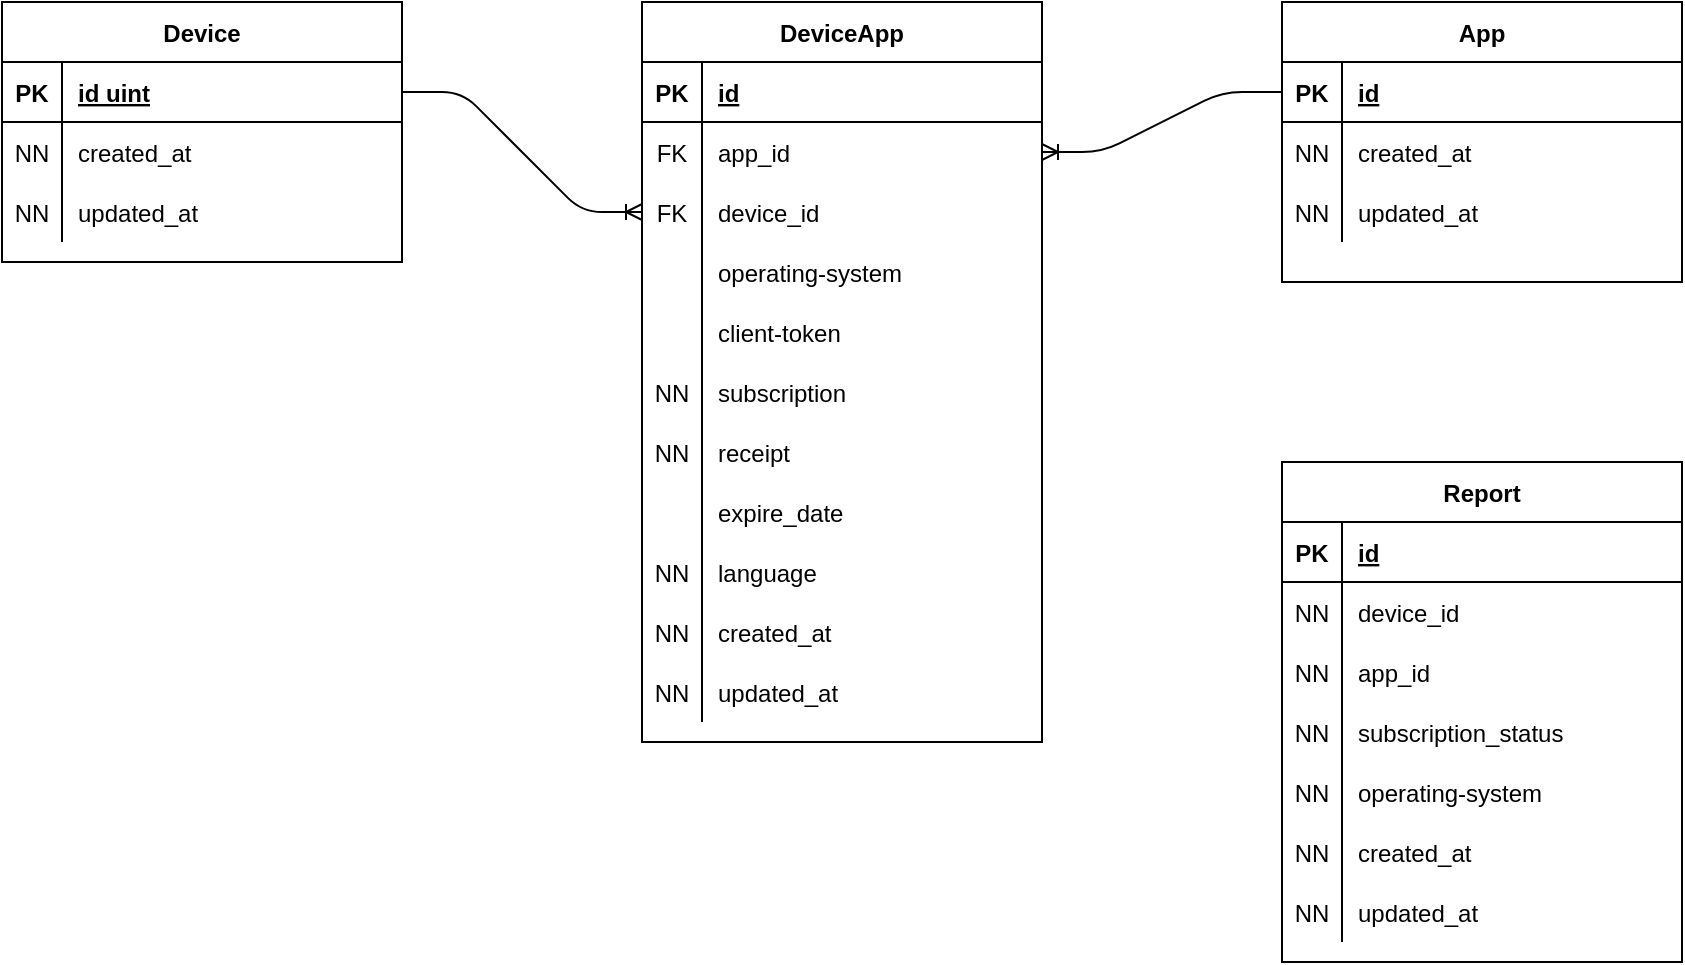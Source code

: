<mxfile version="16.6.2" type="device"><diagram id="R2lEEEUBdFMjLlhIrx00" name="Page-1"><mxGraphModel dx="1422" dy="754" grid="1" gridSize="10" guides="1" tooltips="1" connect="1" arrows="1" fold="1" page="1" pageScale="1" pageWidth="1600" pageHeight="1200" math="0" shadow="0" extFonts="Permanent Marker^https://fonts.googleapis.com/css?family=Permanent+Marker"><root><mxCell id="0"/><mxCell id="1" parent="0"/><mxCell id="C-vyLk0tnHw3VtMMgP7b-23" value="App" style="shape=table;startSize=30;container=1;collapsible=1;childLayout=tableLayout;fixedRows=1;rowLines=0;fontStyle=1;align=center;resizeLast=1;" parent="1" vertex="1"><mxGeometry x="720" y="40" width="200" height="140" as="geometry"/></mxCell><mxCell id="C-vyLk0tnHw3VtMMgP7b-24" value="" style="shape=partialRectangle;collapsible=0;dropTarget=0;pointerEvents=0;fillColor=none;points=[[0,0.5],[1,0.5]];portConstraint=eastwest;top=0;left=0;right=0;bottom=1;" parent="C-vyLk0tnHw3VtMMgP7b-23" vertex="1"><mxGeometry y="30" width="200" height="30" as="geometry"/></mxCell><mxCell id="C-vyLk0tnHw3VtMMgP7b-25" value="PK" style="shape=partialRectangle;overflow=hidden;connectable=0;fillColor=none;top=0;left=0;bottom=0;right=0;fontStyle=1;" parent="C-vyLk0tnHw3VtMMgP7b-24" vertex="1"><mxGeometry width="30" height="30" as="geometry"><mxRectangle width="30" height="30" as="alternateBounds"/></mxGeometry></mxCell><mxCell id="C-vyLk0tnHw3VtMMgP7b-26" value="id" style="shape=partialRectangle;overflow=hidden;connectable=0;fillColor=none;top=0;left=0;bottom=0;right=0;align=left;spacingLeft=6;fontStyle=5;" parent="C-vyLk0tnHw3VtMMgP7b-24" vertex="1"><mxGeometry x="30" width="170" height="30" as="geometry"><mxRectangle width="170" height="30" as="alternateBounds"/></mxGeometry></mxCell><mxCell id="i854KI01li8bZVLdVBjJ-46" value="" style="shape=partialRectangle;collapsible=0;dropTarget=0;pointerEvents=0;fillColor=none;points=[[0,0.5],[1,0.5]];portConstraint=eastwest;top=0;left=0;right=0;bottom=0;" parent="C-vyLk0tnHw3VtMMgP7b-23" vertex="1"><mxGeometry y="60" width="200" height="30" as="geometry"/></mxCell><mxCell id="i854KI01li8bZVLdVBjJ-47" value="NN" style="shape=partialRectangle;overflow=hidden;connectable=0;fillColor=none;top=0;left=0;bottom=0;right=0;" parent="i854KI01li8bZVLdVBjJ-46" vertex="1"><mxGeometry width="30" height="30" as="geometry"><mxRectangle width="30" height="30" as="alternateBounds"/></mxGeometry></mxCell><mxCell id="i854KI01li8bZVLdVBjJ-48" value="created_at" style="shape=partialRectangle;overflow=hidden;connectable=0;fillColor=none;top=0;left=0;bottom=0;right=0;align=left;spacingLeft=6;" parent="i854KI01li8bZVLdVBjJ-46" vertex="1"><mxGeometry x="30" width="170" height="30" as="geometry"><mxRectangle width="170" height="30" as="alternateBounds"/></mxGeometry></mxCell><mxCell id="i854KI01li8bZVLdVBjJ-83" value="" style="shape=partialRectangle;collapsible=0;dropTarget=0;pointerEvents=0;fillColor=none;points=[[0,0.5],[1,0.5]];portConstraint=eastwest;top=0;left=0;right=0;bottom=0;" parent="C-vyLk0tnHw3VtMMgP7b-23" vertex="1"><mxGeometry y="90" width="200" height="30" as="geometry"/></mxCell><mxCell id="i854KI01li8bZVLdVBjJ-84" value="NN" style="shape=partialRectangle;overflow=hidden;connectable=0;fillColor=none;top=0;left=0;bottom=0;right=0;" parent="i854KI01li8bZVLdVBjJ-83" vertex="1"><mxGeometry width="30" height="30" as="geometry"><mxRectangle width="30" height="30" as="alternateBounds"/></mxGeometry></mxCell><mxCell id="i854KI01li8bZVLdVBjJ-85" value="updated_at" style="shape=partialRectangle;overflow=hidden;connectable=0;fillColor=none;top=0;left=0;bottom=0;right=0;align=left;spacingLeft=6;" parent="i854KI01li8bZVLdVBjJ-83" vertex="1"><mxGeometry x="30" width="170" height="30" as="geometry"><mxRectangle width="170" height="30" as="alternateBounds"/></mxGeometry></mxCell><mxCell id="i854KI01li8bZVLdVBjJ-157" value="" style="edgeStyle=entityRelationEdgeStyle;endArrow=ERoneToMany;startArrow=none;endFill=0;startFill=0;" parent="1" source="C-vyLk0tnHw3VtMMgP7b-24" target="i854KI01li8bZVLdVBjJ-277" edge="1"><mxGeometry width="100" height="100" relative="1" as="geometry"><mxPoint x="310" y="165" as="sourcePoint"/><mxPoint x="460" y="205" as="targetPoint"/></mxGeometry></mxCell><mxCell id="i854KI01li8bZVLdVBjJ-273" value="DeviceApp" style="shape=table;startSize=30;container=1;collapsible=1;childLayout=tableLayout;fixedRows=1;rowLines=0;fontStyle=1;align=center;resizeLast=1;" parent="1" vertex="1"><mxGeometry x="400" y="40" width="200" height="370" as="geometry"/></mxCell><mxCell id="i854KI01li8bZVLdVBjJ-274" value="" style="shape=partialRectangle;collapsible=0;dropTarget=0;pointerEvents=0;fillColor=none;points=[[0,0.5],[1,0.5]];portConstraint=eastwest;top=0;left=0;right=0;bottom=1;" parent="i854KI01li8bZVLdVBjJ-273" vertex="1"><mxGeometry y="30" width="200" height="30" as="geometry"/></mxCell><mxCell id="i854KI01li8bZVLdVBjJ-275" value="PK" style="shape=partialRectangle;overflow=hidden;connectable=0;fillColor=none;top=0;left=0;bottom=0;right=0;fontStyle=1;" parent="i854KI01li8bZVLdVBjJ-274" vertex="1"><mxGeometry width="30" height="30" as="geometry"><mxRectangle width="30" height="30" as="alternateBounds"/></mxGeometry></mxCell><mxCell id="i854KI01li8bZVLdVBjJ-276" value="id" style="shape=partialRectangle;overflow=hidden;connectable=0;fillColor=none;top=0;left=0;bottom=0;right=0;align=left;spacingLeft=6;fontStyle=5;" parent="i854KI01li8bZVLdVBjJ-274" vertex="1"><mxGeometry x="30" width="170" height="30" as="geometry"><mxRectangle width="170" height="30" as="alternateBounds"/></mxGeometry></mxCell><mxCell id="i854KI01li8bZVLdVBjJ-277" value="" style="shape=partialRectangle;collapsible=0;dropTarget=0;pointerEvents=0;fillColor=none;points=[[0,0.5],[1,0.5]];portConstraint=eastwest;top=0;left=0;right=0;bottom=0;" parent="i854KI01li8bZVLdVBjJ-273" vertex="1"><mxGeometry y="60" width="200" height="30" as="geometry"/></mxCell><mxCell id="i854KI01li8bZVLdVBjJ-278" value="FK" style="shape=partialRectangle;overflow=hidden;connectable=0;fillColor=none;top=0;left=0;bottom=0;right=0;" parent="i854KI01li8bZVLdVBjJ-277" vertex="1"><mxGeometry width="30" height="30" as="geometry"><mxRectangle width="30" height="30" as="alternateBounds"/></mxGeometry></mxCell><mxCell id="i854KI01li8bZVLdVBjJ-279" value="app_id" style="shape=partialRectangle;overflow=hidden;connectable=0;fillColor=none;top=0;left=0;bottom=0;right=0;align=left;spacingLeft=6;" parent="i854KI01li8bZVLdVBjJ-277" vertex="1"><mxGeometry x="30" width="170" height="30" as="geometry"><mxRectangle width="170" height="30" as="alternateBounds"/></mxGeometry></mxCell><mxCell id="i854KI01li8bZVLdVBjJ-283" value="" style="shape=partialRectangle;collapsible=0;dropTarget=0;pointerEvents=0;fillColor=none;points=[[0,0.5],[1,0.5]];portConstraint=eastwest;top=0;left=0;right=0;bottom=0;" parent="i854KI01li8bZVLdVBjJ-273" vertex="1"><mxGeometry y="90" width="200" height="30" as="geometry"/></mxCell><mxCell id="i854KI01li8bZVLdVBjJ-284" value="FK" style="shape=partialRectangle;overflow=hidden;connectable=0;fillColor=none;top=0;left=0;bottom=0;right=0;" parent="i854KI01li8bZVLdVBjJ-283" vertex="1"><mxGeometry width="30" height="30" as="geometry"><mxRectangle width="30" height="30" as="alternateBounds"/></mxGeometry></mxCell><mxCell id="i854KI01li8bZVLdVBjJ-285" value="device_id" style="shape=partialRectangle;overflow=hidden;connectable=0;fillColor=none;top=0;left=0;bottom=0;right=0;align=left;spacingLeft=6;" parent="i854KI01li8bZVLdVBjJ-283" vertex="1"><mxGeometry x="30" width="170" height="30" as="geometry"><mxRectangle width="170" height="30" as="alternateBounds"/></mxGeometry></mxCell><mxCell id="ifiG5WL_OgHGmfhw8NAY-4" value="" style="shape=partialRectangle;collapsible=0;dropTarget=0;pointerEvents=0;fillColor=none;points=[[0,0.5],[1,0.5]];portConstraint=eastwest;top=0;left=0;right=0;bottom=0;" parent="i854KI01li8bZVLdVBjJ-273" vertex="1"><mxGeometry y="120" width="200" height="30" as="geometry"/></mxCell><mxCell id="ifiG5WL_OgHGmfhw8NAY-5" value="" style="shape=partialRectangle;overflow=hidden;connectable=0;fillColor=none;top=0;left=0;bottom=0;right=0;" parent="ifiG5WL_OgHGmfhw8NAY-4" vertex="1"><mxGeometry width="30" height="30" as="geometry"><mxRectangle width="30" height="30" as="alternateBounds"/></mxGeometry></mxCell><mxCell id="ifiG5WL_OgHGmfhw8NAY-6" value="operating-system" style="shape=partialRectangle;overflow=hidden;connectable=0;fillColor=none;top=0;left=0;bottom=0;right=0;align=left;spacingLeft=6;" parent="ifiG5WL_OgHGmfhw8NAY-4" vertex="1"><mxGeometry x="30" width="170" height="30" as="geometry"><mxRectangle width="170" height="30" as="alternateBounds"/></mxGeometry></mxCell><mxCell id="Fn2omhvPOFDfg6ojPUV7-2" value="" style="shape=partialRectangle;collapsible=0;dropTarget=0;pointerEvents=0;fillColor=none;points=[[0,0.5],[1,0.5]];portConstraint=eastwest;top=0;left=0;right=0;bottom=0;" parent="i854KI01li8bZVLdVBjJ-273" vertex="1"><mxGeometry y="150" width="200" height="30" as="geometry"/></mxCell><mxCell id="Fn2omhvPOFDfg6ojPUV7-3" value="" style="shape=partialRectangle;overflow=hidden;connectable=0;fillColor=none;top=0;left=0;bottom=0;right=0;" parent="Fn2omhvPOFDfg6ojPUV7-2" vertex="1"><mxGeometry width="30" height="30" as="geometry"><mxRectangle width="30" height="30" as="alternateBounds"/></mxGeometry></mxCell><mxCell id="Fn2omhvPOFDfg6ojPUV7-4" value="client-token" style="shape=partialRectangle;overflow=hidden;connectable=0;fillColor=none;top=0;left=0;bottom=0;right=0;align=left;spacingLeft=6;" parent="Fn2omhvPOFDfg6ojPUV7-2" vertex="1"><mxGeometry x="30" width="170" height="30" as="geometry"><mxRectangle width="170" height="30" as="alternateBounds"/></mxGeometry></mxCell><mxCell id="6_ZNXpLHm2Oee5LJ_f6T-3" value="" style="shape=partialRectangle;collapsible=0;dropTarget=0;pointerEvents=0;fillColor=none;points=[[0,0.5],[1,0.5]];portConstraint=eastwest;top=0;left=0;right=0;bottom=0;" parent="i854KI01li8bZVLdVBjJ-273" vertex="1"><mxGeometry y="180" width="200" height="30" as="geometry"/></mxCell><mxCell id="6_ZNXpLHm2Oee5LJ_f6T-4" value="NN" style="shape=partialRectangle;overflow=hidden;connectable=0;fillColor=none;top=0;left=0;bottom=0;right=0;" parent="6_ZNXpLHm2Oee5LJ_f6T-3" vertex="1"><mxGeometry width="30" height="30" as="geometry"><mxRectangle width="30" height="30" as="alternateBounds"/></mxGeometry></mxCell><mxCell id="6_ZNXpLHm2Oee5LJ_f6T-5" value="subscription" style="shape=partialRectangle;overflow=hidden;connectable=0;fillColor=none;top=0;left=0;bottom=0;right=0;align=left;spacingLeft=6;" parent="6_ZNXpLHm2Oee5LJ_f6T-3" vertex="1"><mxGeometry x="30" width="170" height="30" as="geometry"><mxRectangle width="170" height="30" as="alternateBounds"/></mxGeometry></mxCell><mxCell id="AP6uqPclLoVg21LJIHUZ-1" value="" style="shape=partialRectangle;collapsible=0;dropTarget=0;pointerEvents=0;fillColor=none;points=[[0,0.5],[1,0.5]];portConstraint=eastwest;top=0;left=0;right=0;bottom=0;" vertex="1" parent="i854KI01li8bZVLdVBjJ-273"><mxGeometry y="210" width="200" height="30" as="geometry"/></mxCell><mxCell id="AP6uqPclLoVg21LJIHUZ-2" value="NN" style="shape=partialRectangle;overflow=hidden;connectable=0;fillColor=none;top=0;left=0;bottom=0;right=0;" vertex="1" parent="AP6uqPclLoVg21LJIHUZ-1"><mxGeometry width="30" height="30" as="geometry"><mxRectangle width="30" height="30" as="alternateBounds"/></mxGeometry></mxCell><mxCell id="AP6uqPclLoVg21LJIHUZ-3" value="receipt" style="shape=partialRectangle;overflow=hidden;connectable=0;fillColor=none;top=0;left=0;bottom=0;right=0;align=left;spacingLeft=6;" vertex="1" parent="AP6uqPclLoVg21LJIHUZ-1"><mxGeometry x="30" width="170" height="30" as="geometry"><mxRectangle width="170" height="30" as="alternateBounds"/></mxGeometry></mxCell><mxCell id="6_ZNXpLHm2Oee5LJ_f6T-6" value="" style="shape=partialRectangle;collapsible=0;dropTarget=0;pointerEvents=0;fillColor=none;points=[[0,0.5],[1,0.5]];portConstraint=eastwest;top=0;left=0;right=0;bottom=0;" parent="i854KI01li8bZVLdVBjJ-273" vertex="1"><mxGeometry y="240" width="200" height="30" as="geometry"/></mxCell><mxCell id="6_ZNXpLHm2Oee5LJ_f6T-7" value="" style="shape=partialRectangle;overflow=hidden;connectable=0;fillColor=none;top=0;left=0;bottom=0;right=0;" parent="6_ZNXpLHm2Oee5LJ_f6T-6" vertex="1"><mxGeometry width="30" height="30" as="geometry"><mxRectangle width="30" height="30" as="alternateBounds"/></mxGeometry></mxCell><mxCell id="6_ZNXpLHm2Oee5LJ_f6T-8" value="expire_date" style="shape=partialRectangle;overflow=hidden;connectable=0;fillColor=none;top=0;left=0;bottom=0;right=0;align=left;spacingLeft=6;" parent="6_ZNXpLHm2Oee5LJ_f6T-6" vertex="1"><mxGeometry x="30" width="170" height="30" as="geometry"><mxRectangle width="170" height="30" as="alternateBounds"/></mxGeometry></mxCell><mxCell id="6_ZNXpLHm2Oee5LJ_f6T-9" value="" style="shape=partialRectangle;collapsible=0;dropTarget=0;pointerEvents=0;fillColor=none;points=[[0,0.5],[1,0.5]];portConstraint=eastwest;top=0;left=0;right=0;bottom=0;" parent="i854KI01li8bZVLdVBjJ-273" vertex="1"><mxGeometry y="270" width="200" height="30" as="geometry"/></mxCell><mxCell id="6_ZNXpLHm2Oee5LJ_f6T-10" value="NN" style="shape=partialRectangle;overflow=hidden;connectable=0;fillColor=none;top=0;left=0;bottom=0;right=0;" parent="6_ZNXpLHm2Oee5LJ_f6T-9" vertex="1"><mxGeometry width="30" height="30" as="geometry"><mxRectangle width="30" height="30" as="alternateBounds"/></mxGeometry></mxCell><mxCell id="6_ZNXpLHm2Oee5LJ_f6T-11" value="language" style="shape=partialRectangle;overflow=hidden;connectable=0;fillColor=none;top=0;left=0;bottom=0;right=0;align=left;spacingLeft=6;" parent="6_ZNXpLHm2Oee5LJ_f6T-9" vertex="1"><mxGeometry x="30" width="170" height="30" as="geometry"><mxRectangle width="170" height="30" as="alternateBounds"/></mxGeometry></mxCell><mxCell id="6_ZNXpLHm2Oee5LJ_f6T-12" value="" style="shape=partialRectangle;collapsible=0;dropTarget=0;pointerEvents=0;fillColor=none;points=[[0,0.5],[1,0.5]];portConstraint=eastwest;top=0;left=0;right=0;bottom=0;" parent="i854KI01li8bZVLdVBjJ-273" vertex="1"><mxGeometry y="300" width="200" height="30" as="geometry"/></mxCell><mxCell id="6_ZNXpLHm2Oee5LJ_f6T-13" value="NN" style="shape=partialRectangle;overflow=hidden;connectable=0;fillColor=none;top=0;left=0;bottom=0;right=0;" parent="6_ZNXpLHm2Oee5LJ_f6T-12" vertex="1"><mxGeometry width="30" height="30" as="geometry"><mxRectangle width="30" height="30" as="alternateBounds"/></mxGeometry></mxCell><mxCell id="6_ZNXpLHm2Oee5LJ_f6T-14" value="created_at" style="shape=partialRectangle;overflow=hidden;connectable=0;fillColor=none;top=0;left=0;bottom=0;right=0;align=left;spacingLeft=6;" parent="6_ZNXpLHm2Oee5LJ_f6T-12" vertex="1"><mxGeometry x="30" width="170" height="30" as="geometry"><mxRectangle width="170" height="30" as="alternateBounds"/></mxGeometry></mxCell><mxCell id="6_ZNXpLHm2Oee5LJ_f6T-15" value="" style="shape=partialRectangle;collapsible=0;dropTarget=0;pointerEvents=0;fillColor=none;points=[[0,0.5],[1,0.5]];portConstraint=eastwest;top=0;left=0;right=0;bottom=0;" parent="i854KI01li8bZVLdVBjJ-273" vertex="1"><mxGeometry y="330" width="200" height="30" as="geometry"/></mxCell><mxCell id="6_ZNXpLHm2Oee5LJ_f6T-16" value="NN" style="shape=partialRectangle;overflow=hidden;connectable=0;fillColor=none;top=0;left=0;bottom=0;right=0;" parent="6_ZNXpLHm2Oee5LJ_f6T-15" vertex="1"><mxGeometry width="30" height="30" as="geometry"><mxRectangle width="30" height="30" as="alternateBounds"/></mxGeometry></mxCell><mxCell id="6_ZNXpLHm2Oee5LJ_f6T-17" value="updated_at" style="shape=partialRectangle;overflow=hidden;connectable=0;fillColor=none;top=0;left=0;bottom=0;right=0;align=left;spacingLeft=6;" parent="6_ZNXpLHm2Oee5LJ_f6T-15" vertex="1"><mxGeometry x="30" width="170" height="30" as="geometry"><mxRectangle width="170" height="30" as="alternateBounds"/></mxGeometry></mxCell><mxCell id="ifiG5WL_OgHGmfhw8NAY-7" value="Device" style="shape=table;startSize=30;container=1;collapsible=1;childLayout=tableLayout;fixedRows=1;rowLines=0;fontStyle=1;align=center;resizeLast=1;" parent="1" vertex="1"><mxGeometry x="80" y="40" width="200" height="130" as="geometry"/></mxCell><mxCell id="ifiG5WL_OgHGmfhw8NAY-8" value="" style="shape=partialRectangle;collapsible=0;dropTarget=0;pointerEvents=0;fillColor=none;points=[[0,0.5],[1,0.5]];portConstraint=eastwest;top=0;left=0;right=0;bottom=1;" parent="ifiG5WL_OgHGmfhw8NAY-7" vertex="1"><mxGeometry y="30" width="200" height="30" as="geometry"/></mxCell><mxCell id="ifiG5WL_OgHGmfhw8NAY-9" value="PK" style="shape=partialRectangle;overflow=hidden;connectable=0;fillColor=none;top=0;left=0;bottom=0;right=0;fontStyle=1;" parent="ifiG5WL_OgHGmfhw8NAY-8" vertex="1"><mxGeometry width="30" height="30" as="geometry"><mxRectangle width="30" height="30" as="alternateBounds"/></mxGeometry></mxCell><mxCell id="ifiG5WL_OgHGmfhw8NAY-10" value="id uint" style="shape=partialRectangle;overflow=hidden;connectable=0;fillColor=none;top=0;left=0;bottom=0;right=0;align=left;spacingLeft=6;fontStyle=5;" parent="ifiG5WL_OgHGmfhw8NAY-8" vertex="1"><mxGeometry x="30" width="170" height="30" as="geometry"><mxRectangle width="170" height="30" as="alternateBounds"/></mxGeometry></mxCell><mxCell id="ifiG5WL_OgHGmfhw8NAY-11" value="" style="shape=partialRectangle;collapsible=0;dropTarget=0;pointerEvents=0;fillColor=none;points=[[0,0.5],[1,0.5]];portConstraint=eastwest;top=0;left=0;right=0;bottom=0;" parent="ifiG5WL_OgHGmfhw8NAY-7" vertex="1"><mxGeometry y="60" width="200" height="30" as="geometry"/></mxCell><mxCell id="ifiG5WL_OgHGmfhw8NAY-12" value="NN" style="shape=partialRectangle;overflow=hidden;connectable=0;fillColor=none;top=0;left=0;bottom=0;right=0;" parent="ifiG5WL_OgHGmfhw8NAY-11" vertex="1"><mxGeometry width="30" height="30" as="geometry"><mxRectangle width="30" height="30" as="alternateBounds"/></mxGeometry></mxCell><mxCell id="ifiG5WL_OgHGmfhw8NAY-13" value="created_at" style="shape=partialRectangle;overflow=hidden;connectable=0;fillColor=none;top=0;left=0;bottom=0;right=0;align=left;spacingLeft=6;" parent="ifiG5WL_OgHGmfhw8NAY-11" vertex="1"><mxGeometry x="30" width="170" height="30" as="geometry"><mxRectangle width="170" height="30" as="alternateBounds"/></mxGeometry></mxCell><mxCell id="ifiG5WL_OgHGmfhw8NAY-14" value="" style="shape=partialRectangle;collapsible=0;dropTarget=0;pointerEvents=0;fillColor=none;points=[[0,0.5],[1,0.5]];portConstraint=eastwest;top=0;left=0;right=0;bottom=0;" parent="ifiG5WL_OgHGmfhw8NAY-7" vertex="1"><mxGeometry y="90" width="200" height="30" as="geometry"/></mxCell><mxCell id="ifiG5WL_OgHGmfhw8NAY-15" value="NN" style="shape=partialRectangle;overflow=hidden;connectable=0;fillColor=none;top=0;left=0;bottom=0;right=0;" parent="ifiG5WL_OgHGmfhw8NAY-14" vertex="1"><mxGeometry width="30" height="30" as="geometry"><mxRectangle width="30" height="30" as="alternateBounds"/></mxGeometry></mxCell><mxCell id="ifiG5WL_OgHGmfhw8NAY-16" value="updated_at" style="shape=partialRectangle;overflow=hidden;connectable=0;fillColor=none;top=0;left=0;bottom=0;right=0;align=left;spacingLeft=6;" parent="ifiG5WL_OgHGmfhw8NAY-14" vertex="1"><mxGeometry x="30" width="170" height="30" as="geometry"><mxRectangle width="170" height="30" as="alternateBounds"/></mxGeometry></mxCell><mxCell id="6_ZNXpLHm2Oee5LJ_f6T-1" value="" style="edgeStyle=entityRelationEdgeStyle;endArrow=ERoneToMany;startArrow=none;endFill=0;startFill=0;" parent="1" source="ifiG5WL_OgHGmfhw8NAY-8" target="i854KI01li8bZVLdVBjJ-283" edge="1"><mxGeometry width="100" height="100" relative="1" as="geometry"><mxPoint x="850" y="300" as="sourcePoint"/><mxPoint x="720" y="320" as="targetPoint"/></mxGeometry></mxCell><mxCell id="kGtK_aTCvG9Z-j3qnmm5-1" value="Report" style="shape=table;startSize=30;container=1;collapsible=1;childLayout=tableLayout;fixedRows=1;rowLines=0;fontStyle=1;align=center;resizeLast=1;" parent="1" vertex="1"><mxGeometry x="720" y="270" width="200" height="250" as="geometry"/></mxCell><mxCell id="kGtK_aTCvG9Z-j3qnmm5-2" value="" style="shape=partialRectangle;collapsible=0;dropTarget=0;pointerEvents=0;fillColor=none;points=[[0,0.5],[1,0.5]];portConstraint=eastwest;top=0;left=0;right=0;bottom=1;" parent="kGtK_aTCvG9Z-j3qnmm5-1" vertex="1"><mxGeometry y="30" width="200" height="30" as="geometry"/></mxCell><mxCell id="kGtK_aTCvG9Z-j3qnmm5-3" value="PK" style="shape=partialRectangle;overflow=hidden;connectable=0;fillColor=none;top=0;left=0;bottom=0;right=0;fontStyle=1;" parent="kGtK_aTCvG9Z-j3qnmm5-2" vertex="1"><mxGeometry width="30" height="30" as="geometry"><mxRectangle width="30" height="30" as="alternateBounds"/></mxGeometry></mxCell><mxCell id="kGtK_aTCvG9Z-j3qnmm5-4" value="id" style="shape=partialRectangle;overflow=hidden;connectable=0;fillColor=none;top=0;left=0;bottom=0;right=0;align=left;spacingLeft=6;fontStyle=5;" parent="kGtK_aTCvG9Z-j3qnmm5-2" vertex="1"><mxGeometry x="30" width="170" height="30" as="geometry"><mxRectangle width="170" height="30" as="alternateBounds"/></mxGeometry></mxCell><mxCell id="kGtK_aTCvG9Z-j3qnmm5-8" value="" style="shape=partialRectangle;collapsible=0;dropTarget=0;pointerEvents=0;fillColor=none;points=[[0,0.5],[1,0.5]];portConstraint=eastwest;top=0;left=0;right=0;bottom=0;" parent="kGtK_aTCvG9Z-j3qnmm5-1" vertex="1"><mxGeometry y="60" width="200" height="30" as="geometry"/></mxCell><mxCell id="kGtK_aTCvG9Z-j3qnmm5-9" value="NN" style="shape=partialRectangle;overflow=hidden;connectable=0;fillColor=none;top=0;left=0;bottom=0;right=0;" parent="kGtK_aTCvG9Z-j3qnmm5-8" vertex="1"><mxGeometry width="30" height="30" as="geometry"><mxRectangle width="30" height="30" as="alternateBounds"/></mxGeometry></mxCell><mxCell id="kGtK_aTCvG9Z-j3qnmm5-10" value="device_id" style="shape=partialRectangle;overflow=hidden;connectable=0;fillColor=none;top=0;left=0;bottom=0;right=0;align=left;spacingLeft=6;" parent="kGtK_aTCvG9Z-j3qnmm5-8" vertex="1"><mxGeometry x="30" width="170" height="30" as="geometry"><mxRectangle width="170" height="30" as="alternateBounds"/></mxGeometry></mxCell><mxCell id="kGtK_aTCvG9Z-j3qnmm5-5" value="" style="shape=partialRectangle;collapsible=0;dropTarget=0;pointerEvents=0;fillColor=none;points=[[0,0.5],[1,0.5]];portConstraint=eastwest;top=0;left=0;right=0;bottom=0;" parent="kGtK_aTCvG9Z-j3qnmm5-1" vertex="1"><mxGeometry y="90" width="200" height="30" as="geometry"/></mxCell><mxCell id="kGtK_aTCvG9Z-j3qnmm5-6" value="NN" style="shape=partialRectangle;overflow=hidden;connectable=0;fillColor=none;top=0;left=0;bottom=0;right=0;" parent="kGtK_aTCvG9Z-j3qnmm5-5" vertex="1"><mxGeometry width="30" height="30" as="geometry"><mxRectangle width="30" height="30" as="alternateBounds"/></mxGeometry></mxCell><mxCell id="kGtK_aTCvG9Z-j3qnmm5-7" value="app_id" style="shape=partialRectangle;overflow=hidden;connectable=0;fillColor=none;top=0;left=0;bottom=0;right=0;align=left;spacingLeft=6;" parent="kGtK_aTCvG9Z-j3qnmm5-5" vertex="1"><mxGeometry x="30" width="170" height="30" as="geometry"><mxRectangle width="170" height="30" as="alternateBounds"/></mxGeometry></mxCell><mxCell id="kGtK_aTCvG9Z-j3qnmm5-17" value="" style="shape=partialRectangle;collapsible=0;dropTarget=0;pointerEvents=0;fillColor=none;points=[[0,0.5],[1,0.5]];portConstraint=eastwest;top=0;left=0;right=0;bottom=0;" parent="kGtK_aTCvG9Z-j3qnmm5-1" vertex="1"><mxGeometry y="120" width="200" height="30" as="geometry"/></mxCell><mxCell id="kGtK_aTCvG9Z-j3qnmm5-18" value="NN" style="shape=partialRectangle;overflow=hidden;connectable=0;fillColor=none;top=0;left=0;bottom=0;right=0;" parent="kGtK_aTCvG9Z-j3qnmm5-17" vertex="1"><mxGeometry width="30" height="30" as="geometry"><mxRectangle width="30" height="30" as="alternateBounds"/></mxGeometry></mxCell><mxCell id="kGtK_aTCvG9Z-j3qnmm5-19" value="subscription_status" style="shape=partialRectangle;overflow=hidden;connectable=0;fillColor=none;top=0;left=0;bottom=0;right=0;align=left;spacingLeft=6;" parent="kGtK_aTCvG9Z-j3qnmm5-17" vertex="1"><mxGeometry x="30" width="170" height="30" as="geometry"><mxRectangle width="170" height="30" as="alternateBounds"/></mxGeometry></mxCell><mxCell id="kGtK_aTCvG9Z-j3qnmm5-11" value="" style="shape=partialRectangle;collapsible=0;dropTarget=0;pointerEvents=0;fillColor=none;points=[[0,0.5],[1,0.5]];portConstraint=eastwest;top=0;left=0;right=0;bottom=0;" parent="kGtK_aTCvG9Z-j3qnmm5-1" vertex="1"><mxGeometry y="150" width="200" height="30" as="geometry"/></mxCell><mxCell id="kGtK_aTCvG9Z-j3qnmm5-12" value="NN" style="shape=partialRectangle;overflow=hidden;connectable=0;fillColor=none;top=0;left=0;bottom=0;right=0;" parent="kGtK_aTCvG9Z-j3qnmm5-11" vertex="1"><mxGeometry width="30" height="30" as="geometry"><mxRectangle width="30" height="30" as="alternateBounds"/></mxGeometry></mxCell><mxCell id="kGtK_aTCvG9Z-j3qnmm5-13" value="operating-system" style="shape=partialRectangle;overflow=hidden;connectable=0;fillColor=none;top=0;left=0;bottom=0;right=0;align=left;spacingLeft=6;" parent="kGtK_aTCvG9Z-j3qnmm5-11" vertex="1"><mxGeometry x="30" width="170" height="30" as="geometry"><mxRectangle width="170" height="30" as="alternateBounds"/></mxGeometry></mxCell><mxCell id="kGtK_aTCvG9Z-j3qnmm5-26" value="" style="shape=partialRectangle;collapsible=0;dropTarget=0;pointerEvents=0;fillColor=none;points=[[0,0.5],[1,0.5]];portConstraint=eastwest;top=0;left=0;right=0;bottom=0;" parent="kGtK_aTCvG9Z-j3qnmm5-1" vertex="1"><mxGeometry y="180" width="200" height="30" as="geometry"/></mxCell><mxCell id="kGtK_aTCvG9Z-j3qnmm5-27" value="NN" style="shape=partialRectangle;overflow=hidden;connectable=0;fillColor=none;top=0;left=0;bottom=0;right=0;" parent="kGtK_aTCvG9Z-j3qnmm5-26" vertex="1"><mxGeometry width="30" height="30" as="geometry"><mxRectangle width="30" height="30" as="alternateBounds"/></mxGeometry></mxCell><mxCell id="kGtK_aTCvG9Z-j3qnmm5-28" value="created_at" style="shape=partialRectangle;overflow=hidden;connectable=0;fillColor=none;top=0;left=0;bottom=0;right=0;align=left;spacingLeft=6;" parent="kGtK_aTCvG9Z-j3qnmm5-26" vertex="1"><mxGeometry x="30" width="170" height="30" as="geometry"><mxRectangle width="170" height="30" as="alternateBounds"/></mxGeometry></mxCell><mxCell id="kGtK_aTCvG9Z-j3qnmm5-29" value="" style="shape=partialRectangle;collapsible=0;dropTarget=0;pointerEvents=0;fillColor=none;points=[[0,0.5],[1,0.5]];portConstraint=eastwest;top=0;left=0;right=0;bottom=0;" parent="kGtK_aTCvG9Z-j3qnmm5-1" vertex="1"><mxGeometry y="210" width="200" height="30" as="geometry"/></mxCell><mxCell id="kGtK_aTCvG9Z-j3qnmm5-30" value="NN" style="shape=partialRectangle;overflow=hidden;connectable=0;fillColor=none;top=0;left=0;bottom=0;right=0;" parent="kGtK_aTCvG9Z-j3qnmm5-29" vertex="1"><mxGeometry width="30" height="30" as="geometry"><mxRectangle width="30" height="30" as="alternateBounds"/></mxGeometry></mxCell><mxCell id="kGtK_aTCvG9Z-j3qnmm5-31" value="updated_at" style="shape=partialRectangle;overflow=hidden;connectable=0;fillColor=none;top=0;left=0;bottom=0;right=0;align=left;spacingLeft=6;" parent="kGtK_aTCvG9Z-j3qnmm5-29" vertex="1"><mxGeometry x="30" width="170" height="30" as="geometry"><mxRectangle width="170" height="30" as="alternateBounds"/></mxGeometry></mxCell></root></mxGraphModel></diagram></mxfile>